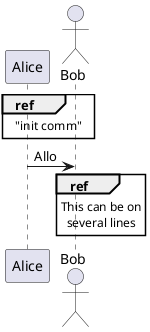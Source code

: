 @startuml
participant Alice
actor Bob

ref over Alice, Bob : "init comm"

Alice -> Bob : Allo

ref over Bob
  This can be on
  several lines
end ref
@enduml
